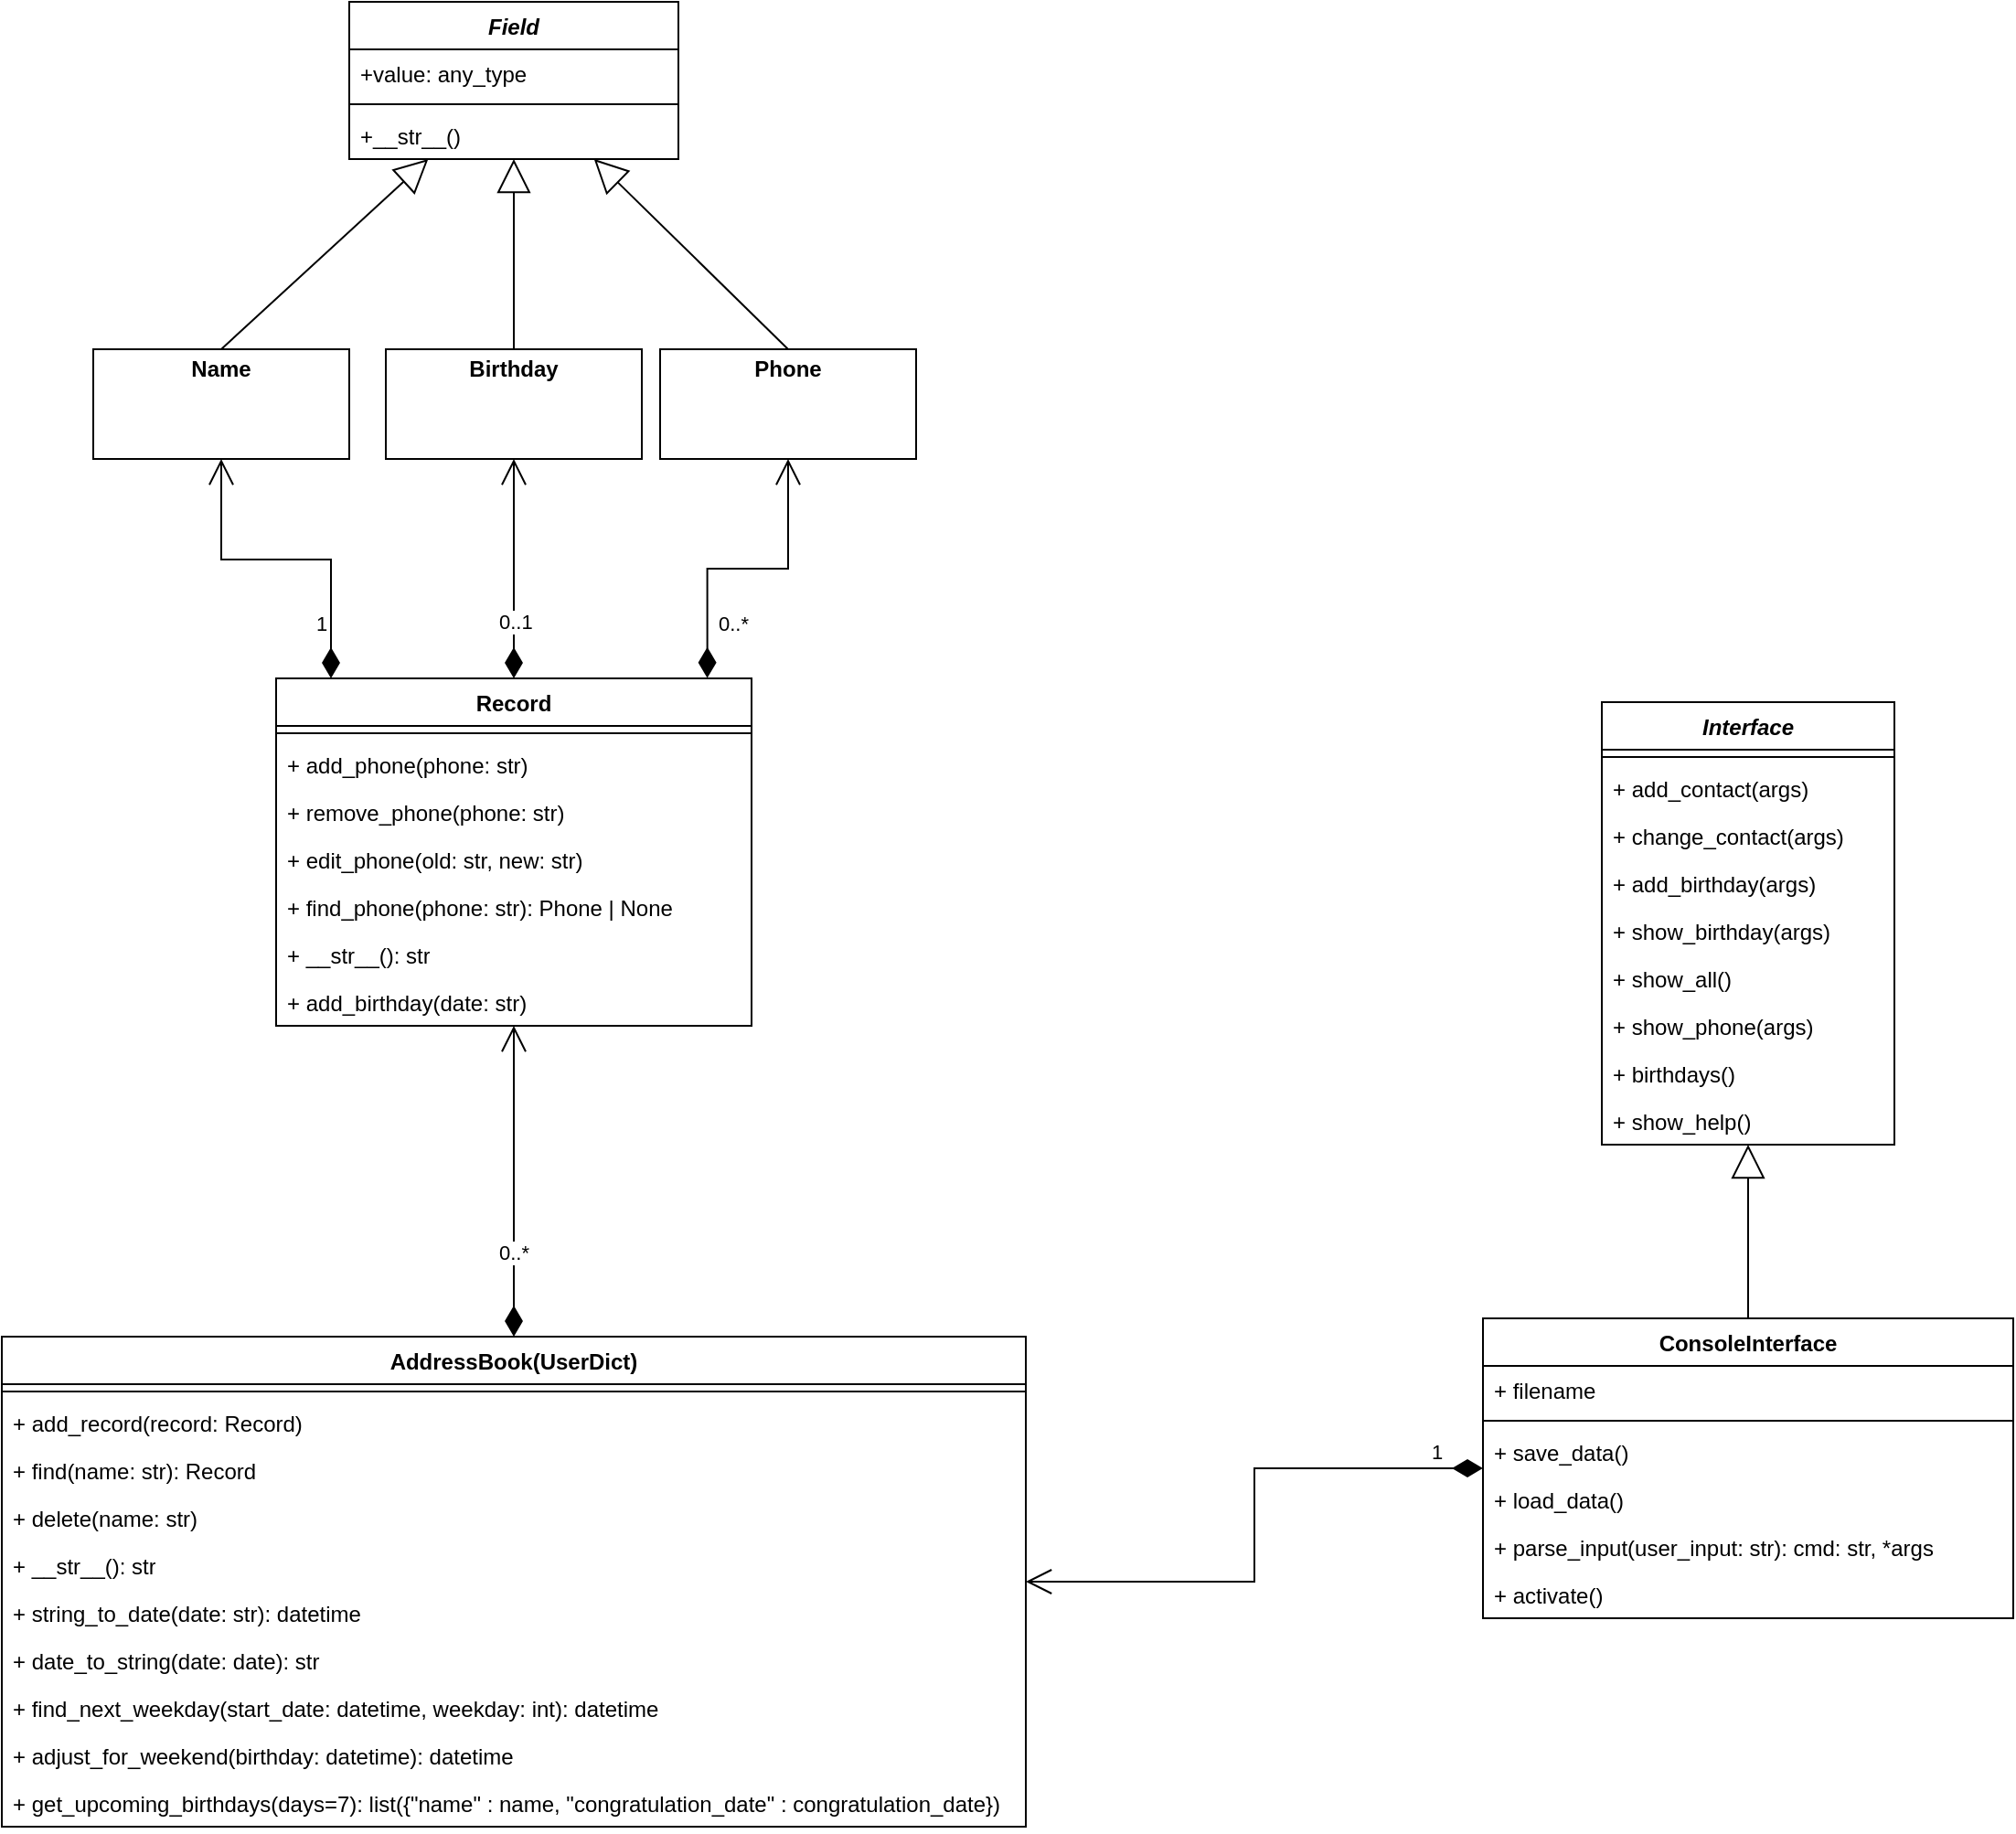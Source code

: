 <mxfile version="24.7.6">
  <diagram name="Страница — 1" id="fQcShqMrV9ANBVdJOfT9">
    <mxGraphModel dx="1222" dy="686" grid="1" gridSize="10" guides="1" tooltips="1" connect="1" arrows="1" fold="1" page="1" pageScale="1" pageWidth="827" pageHeight="1169" math="0" shadow="0">
      <root>
        <mxCell id="0" />
        <mxCell id="1" parent="0" />
        <mxCell id="alGDJu8gMkzg-6kXHpoS-2" value="&lt;i&gt;Field&lt;/i&gt;" style="swimlane;fontStyle=1;align=center;verticalAlign=top;childLayout=stackLayout;horizontal=1;startSize=26;horizontalStack=0;resizeParent=1;resizeParentMax=0;resizeLast=0;collapsible=1;marginBottom=0;whiteSpace=wrap;html=1;" vertex="1" parent="1">
          <mxGeometry x="350" width="180" height="86" as="geometry">
            <mxRectangle x="300" y="90" width="100" height="30" as="alternateBounds" />
          </mxGeometry>
        </mxCell>
        <mxCell id="alGDJu8gMkzg-6kXHpoS-3" value="+value: any_type" style="text;strokeColor=none;fillColor=none;align=left;verticalAlign=top;spacingLeft=4;spacingRight=4;overflow=hidden;rotatable=0;points=[[0,0.5],[1,0.5]];portConstraint=eastwest;whiteSpace=wrap;html=1;" vertex="1" parent="alGDJu8gMkzg-6kXHpoS-2">
          <mxGeometry y="26" width="180" height="26" as="geometry" />
        </mxCell>
        <mxCell id="alGDJu8gMkzg-6kXHpoS-4" value="" style="line;strokeWidth=1;fillColor=none;align=left;verticalAlign=middle;spacingTop=-1;spacingLeft=3;spacingRight=3;rotatable=0;labelPosition=right;points=[];portConstraint=eastwest;strokeColor=inherit;" vertex="1" parent="alGDJu8gMkzg-6kXHpoS-2">
          <mxGeometry y="52" width="180" height="8" as="geometry" />
        </mxCell>
        <mxCell id="alGDJu8gMkzg-6kXHpoS-5" value="+__str__()" style="text;strokeColor=none;fillColor=none;align=left;verticalAlign=top;spacingLeft=4;spacingRight=4;overflow=hidden;rotatable=0;points=[[0,0.5],[1,0.5]];portConstraint=eastwest;whiteSpace=wrap;html=1;" vertex="1" parent="alGDJu8gMkzg-6kXHpoS-2">
          <mxGeometry y="60" width="180" height="26" as="geometry" />
        </mxCell>
        <mxCell id="alGDJu8gMkzg-6kXHpoS-11" value="&lt;p style=&quot;margin:0px;margin-top:4px;text-align:center;&quot;&gt;&lt;b&gt;Name&lt;/b&gt;&lt;/p&gt;" style="verticalAlign=top;align=left;overflow=fill;html=1;whiteSpace=wrap;direction=west;" vertex="1" parent="1">
          <mxGeometry x="210" y="190" width="140" height="60" as="geometry" />
        </mxCell>
        <mxCell id="alGDJu8gMkzg-6kXHpoS-14" value="&lt;p style=&quot;margin:0px;margin-top:4px;text-align:center;&quot;&gt;&lt;b&gt;Birthday&lt;/b&gt;&lt;/p&gt;" style="verticalAlign=top;align=left;overflow=fill;html=1;whiteSpace=wrap;" vertex="1" parent="1">
          <mxGeometry x="370" y="190" width="140" height="60" as="geometry" />
        </mxCell>
        <mxCell id="alGDJu8gMkzg-6kXHpoS-20" value="" style="endArrow=block;endSize=16;endFill=0;html=1;rounded=0;exitX=0.5;exitY=0;exitDx=0;exitDy=0;" edge="1" parent="1" source="alGDJu8gMkzg-6kXHpoS-14" target="alGDJu8gMkzg-6kXHpoS-2">
          <mxGeometry width="160" relative="1" as="geometry">
            <mxPoint x="350" y="150" as="sourcePoint" />
            <mxPoint x="510" y="150" as="targetPoint" />
          </mxGeometry>
        </mxCell>
        <mxCell id="alGDJu8gMkzg-6kXHpoS-22" value="" style="endArrow=block;endSize=16;endFill=0;html=1;rounded=0;exitX=0.5;exitY=1;exitDx=0;exitDy=0;" edge="1" parent="1" source="alGDJu8gMkzg-6kXHpoS-11" target="alGDJu8gMkzg-6kXHpoS-2">
          <mxGeometry x="-0.004" y="-2" width="160" relative="1" as="geometry">
            <mxPoint x="170" y="130" as="sourcePoint" />
            <mxPoint x="330" y="130" as="targetPoint" />
            <mxPoint as="offset" />
          </mxGeometry>
        </mxCell>
        <mxCell id="alGDJu8gMkzg-6kXHpoS-24" value="&lt;p style=&quot;margin:0px;margin-top:4px;text-align:center;&quot;&gt;&lt;b&gt;Phone&lt;/b&gt;&lt;/p&gt;" style="verticalAlign=top;align=left;overflow=fill;html=1;whiteSpace=wrap;" vertex="1" parent="1">
          <mxGeometry x="520" y="190" width="140" height="60" as="geometry" />
        </mxCell>
        <mxCell id="alGDJu8gMkzg-6kXHpoS-25" value="" style="endArrow=block;endSize=16;endFill=0;html=1;rounded=0;exitX=0.5;exitY=0;exitDx=0;exitDy=0;" edge="1" parent="1" source="alGDJu8gMkzg-6kXHpoS-24" target="alGDJu8gMkzg-6kXHpoS-2">
          <mxGeometry width="160" relative="1" as="geometry">
            <mxPoint x="610" y="154" as="sourcePoint" />
            <mxPoint x="610" y="10" as="targetPoint" />
          </mxGeometry>
        </mxCell>
        <mxCell id="alGDJu8gMkzg-6kXHpoS-26" value="Record" style="swimlane;fontStyle=1;align=center;verticalAlign=top;childLayout=stackLayout;horizontal=1;startSize=26;horizontalStack=0;resizeParent=1;resizeParentMax=0;resizeLast=0;collapsible=1;marginBottom=0;whiteSpace=wrap;html=1;" vertex="1" parent="1">
          <mxGeometry x="310" y="370" width="260" height="190" as="geometry" />
        </mxCell>
        <mxCell id="alGDJu8gMkzg-6kXHpoS-28" value="" style="line;strokeWidth=1;fillColor=none;align=left;verticalAlign=middle;spacingTop=-1;spacingLeft=3;spacingRight=3;rotatable=0;labelPosition=right;points=[];portConstraint=eastwest;strokeColor=inherit;" vertex="1" parent="alGDJu8gMkzg-6kXHpoS-26">
          <mxGeometry y="26" width="260" height="8" as="geometry" />
        </mxCell>
        <mxCell id="alGDJu8gMkzg-6kXHpoS-32" value="+ add_phone(phone: str)" style="text;strokeColor=none;fillColor=none;align=left;verticalAlign=top;spacingLeft=4;spacingRight=4;overflow=hidden;rotatable=0;points=[[0,0.5],[1,0.5]];portConstraint=eastwest;whiteSpace=wrap;html=1;" vertex="1" parent="alGDJu8gMkzg-6kXHpoS-26">
          <mxGeometry y="34" width="260" height="26" as="geometry" />
        </mxCell>
        <mxCell id="alGDJu8gMkzg-6kXHpoS-33" value="+ remove_phone(phone: str)" style="text;strokeColor=none;fillColor=none;align=left;verticalAlign=top;spacingLeft=4;spacingRight=4;overflow=hidden;rotatable=0;points=[[0,0.5],[1,0.5]];portConstraint=eastwest;whiteSpace=wrap;html=1;" vertex="1" parent="alGDJu8gMkzg-6kXHpoS-26">
          <mxGeometry y="60" width="260" height="26" as="geometry" />
        </mxCell>
        <mxCell id="alGDJu8gMkzg-6kXHpoS-36" value="+ edit_phone(old: str, new: str)" style="text;strokeColor=none;fillColor=none;align=left;verticalAlign=top;spacingLeft=4;spacingRight=4;overflow=hidden;rotatable=0;points=[[0,0.5],[1,0.5]];portConstraint=eastwest;whiteSpace=wrap;html=1;" vertex="1" parent="alGDJu8gMkzg-6kXHpoS-26">
          <mxGeometry y="86" width="260" height="26" as="geometry" />
        </mxCell>
        <mxCell id="alGDJu8gMkzg-6kXHpoS-34" value="+ find_phone(phone: str): Phone | None" style="text;strokeColor=none;fillColor=none;align=left;verticalAlign=top;spacingLeft=4;spacingRight=4;overflow=hidden;rotatable=0;points=[[0,0.5],[1,0.5]];portConstraint=eastwest;whiteSpace=wrap;html=1;" vertex="1" parent="alGDJu8gMkzg-6kXHpoS-26">
          <mxGeometry y="112" width="260" height="26" as="geometry" />
        </mxCell>
        <mxCell id="alGDJu8gMkzg-6kXHpoS-35" value="+ __str__(): str" style="text;strokeColor=none;fillColor=none;align=left;verticalAlign=top;spacingLeft=4;spacingRight=4;overflow=hidden;rotatable=0;points=[[0,0.5],[1,0.5]];portConstraint=eastwest;whiteSpace=wrap;html=1;" vertex="1" parent="alGDJu8gMkzg-6kXHpoS-26">
          <mxGeometry y="138" width="260" height="26" as="geometry" />
        </mxCell>
        <mxCell id="alGDJu8gMkzg-6kXHpoS-29" value="+ add_birthday(date: str)&amp;nbsp;" style="text;strokeColor=none;fillColor=none;align=left;verticalAlign=top;spacingLeft=4;spacingRight=4;overflow=hidden;rotatable=0;points=[[0,0.5],[1,0.5]];portConstraint=eastwest;whiteSpace=wrap;html=1;" vertex="1" parent="alGDJu8gMkzg-6kXHpoS-26">
          <mxGeometry y="164" width="260" height="26" as="geometry" />
        </mxCell>
        <mxCell id="alGDJu8gMkzg-6kXHpoS-40" value="1" style="endArrow=open;html=1;endSize=12;startArrow=diamondThin;startSize=14;startFill=1;edgeStyle=orthogonalEdgeStyle;align=left;verticalAlign=bottom;rounded=0;" edge="1" parent="1" source="alGDJu8gMkzg-6kXHpoS-26" target="alGDJu8gMkzg-6kXHpoS-11">
          <mxGeometry x="-0.765" y="10" relative="1" as="geometry">
            <mxPoint x="130" y="430" as="sourcePoint" />
            <mxPoint x="210" y="320" as="targetPoint" />
            <Array as="points">
              <mxPoint x="340" y="305" />
              <mxPoint x="280" y="305" />
            </Array>
            <mxPoint as="offset" />
          </mxGeometry>
        </mxCell>
        <mxCell id="alGDJu8gMkzg-6kXHpoS-41" value="0..1" style="endArrow=open;html=1;endSize=12;startArrow=diamondThin;startSize=14;startFill=1;edgeStyle=orthogonalEdgeStyle;align=left;verticalAlign=bottom;rounded=0;exitX=0.5;exitY=0;exitDx=0;exitDy=0;" edge="1" parent="1" source="alGDJu8gMkzg-6kXHpoS-26" target="alGDJu8gMkzg-6kXHpoS-14">
          <mxGeometry x="-0.636" y="10" relative="1" as="geometry">
            <mxPoint x="420.07" y="340" as="sourcePoint" />
            <mxPoint x="429.95" y="230" as="targetPoint" />
            <Array as="points" />
            <mxPoint as="offset" />
          </mxGeometry>
        </mxCell>
        <mxCell id="alGDJu8gMkzg-6kXHpoS-42" value="0..*" style="endArrow=open;html=1;endSize=12;startArrow=diamondThin;startSize=14;startFill=1;edgeStyle=orthogonalEdgeStyle;align=left;verticalAlign=bottom;rounded=0;exitX=0.907;exitY=-0.001;exitDx=0;exitDy=0;exitPerimeter=0;" edge="1" parent="1" source="alGDJu8gMkzg-6kXHpoS-26" target="alGDJu8gMkzg-6kXHpoS-24">
          <mxGeometry x="-0.744" y="-4" relative="1" as="geometry">
            <mxPoint x="540" y="300" as="sourcePoint" />
            <mxPoint x="700" y="300" as="targetPoint" />
            <mxPoint as="offset" />
          </mxGeometry>
        </mxCell>
        <mxCell id="alGDJu8gMkzg-6kXHpoS-47" value="AddressBook(UserDict)" style="swimlane;fontStyle=1;align=center;verticalAlign=top;childLayout=stackLayout;horizontal=1;startSize=26;horizontalStack=0;resizeParent=1;resizeParentMax=0;resizeLast=0;collapsible=1;marginBottom=0;whiteSpace=wrap;html=1;" vertex="1" parent="1">
          <mxGeometry x="160" y="730" width="560" height="268" as="geometry" />
        </mxCell>
        <mxCell id="alGDJu8gMkzg-6kXHpoS-49" value="" style="line;strokeWidth=1;fillColor=none;align=left;verticalAlign=middle;spacingTop=-1;spacingLeft=3;spacingRight=3;rotatable=0;labelPosition=right;points=[];portConstraint=eastwest;strokeColor=inherit;" vertex="1" parent="alGDJu8gMkzg-6kXHpoS-47">
          <mxGeometry y="26" width="560" height="8" as="geometry" />
        </mxCell>
        <mxCell id="alGDJu8gMkzg-6kXHpoS-51" value="+ add_record(record: Record)" style="text;strokeColor=none;fillColor=none;align=left;verticalAlign=top;spacingLeft=4;spacingRight=4;overflow=hidden;rotatable=0;points=[[0,0.5],[1,0.5]];portConstraint=eastwest;whiteSpace=wrap;html=1;" vertex="1" parent="alGDJu8gMkzg-6kXHpoS-47">
          <mxGeometry y="34" width="560" height="26" as="geometry" />
        </mxCell>
        <mxCell id="alGDJu8gMkzg-6kXHpoS-52" value="+ find(name: str): Record" style="text;strokeColor=none;fillColor=none;align=left;verticalAlign=top;spacingLeft=4;spacingRight=4;overflow=hidden;rotatable=0;points=[[0,0.5],[1,0.5]];portConstraint=eastwest;whiteSpace=wrap;html=1;" vertex="1" parent="alGDJu8gMkzg-6kXHpoS-47">
          <mxGeometry y="60" width="560" height="26" as="geometry" />
        </mxCell>
        <mxCell id="alGDJu8gMkzg-6kXHpoS-56" value="+ delete(name: str)" style="text;strokeColor=none;fillColor=none;align=left;verticalAlign=top;spacingLeft=4;spacingRight=4;overflow=hidden;rotatable=0;points=[[0,0.5],[1,0.5]];portConstraint=eastwest;whiteSpace=wrap;html=1;" vertex="1" parent="alGDJu8gMkzg-6kXHpoS-47">
          <mxGeometry y="86" width="560" height="26" as="geometry" />
        </mxCell>
        <mxCell id="alGDJu8gMkzg-6kXHpoS-55" value="+ __str__(): str" style="text;strokeColor=none;fillColor=none;align=left;verticalAlign=top;spacingLeft=4;spacingRight=4;overflow=hidden;rotatable=0;points=[[0,0.5],[1,0.5]];portConstraint=eastwest;whiteSpace=wrap;html=1;" vertex="1" parent="alGDJu8gMkzg-6kXHpoS-47">
          <mxGeometry y="112" width="560" height="26" as="geometry" />
        </mxCell>
        <mxCell id="alGDJu8gMkzg-6kXHpoS-58" value="+ string_to_date(date: str): datetime" style="text;strokeColor=none;fillColor=none;align=left;verticalAlign=top;spacingLeft=4;spacingRight=4;overflow=hidden;rotatable=0;points=[[0,0.5],[1,0.5]];portConstraint=eastwest;whiteSpace=wrap;html=1;" vertex="1" parent="alGDJu8gMkzg-6kXHpoS-47">
          <mxGeometry y="138" width="560" height="26" as="geometry" />
        </mxCell>
        <mxCell id="alGDJu8gMkzg-6kXHpoS-57" value="+ date_to_string(date: date): str" style="text;strokeColor=none;fillColor=none;align=left;verticalAlign=top;spacingLeft=4;spacingRight=4;overflow=hidden;rotatable=0;points=[[0,0.5],[1,0.5]];portConstraint=eastwest;whiteSpace=wrap;html=1;" vertex="1" parent="alGDJu8gMkzg-6kXHpoS-47">
          <mxGeometry y="164" width="560" height="26" as="geometry" />
        </mxCell>
        <mxCell id="alGDJu8gMkzg-6kXHpoS-53" value="+ find_next_weekday(start_date: datetime, weekday: int): datetime&amp;nbsp;" style="text;strokeColor=none;fillColor=none;align=left;verticalAlign=top;spacingLeft=4;spacingRight=4;overflow=hidden;rotatable=0;points=[[0,0.5],[1,0.5]];portConstraint=eastwest;whiteSpace=wrap;html=1;" vertex="1" parent="alGDJu8gMkzg-6kXHpoS-47">
          <mxGeometry y="190" width="560" height="26" as="geometry" />
        </mxCell>
        <mxCell id="alGDJu8gMkzg-6kXHpoS-54" value="+ adjust_for_weekend(birthday: datetime): datetime" style="text;strokeColor=none;fillColor=none;align=left;verticalAlign=top;spacingLeft=4;spacingRight=4;overflow=hidden;rotatable=0;points=[[0,0.5],[1,0.5]];portConstraint=eastwest;whiteSpace=wrap;html=1;" vertex="1" parent="alGDJu8gMkzg-6kXHpoS-47">
          <mxGeometry y="216" width="560" height="26" as="geometry" />
        </mxCell>
        <mxCell id="alGDJu8gMkzg-6kXHpoS-50" value="+ get_upcoming_birthdays(days=7): list({&quot;name&quot; : name, &quot;congratulation_date&quot; : congratulation_date})" style="text;strokeColor=none;fillColor=none;align=left;verticalAlign=top;spacingLeft=4;spacingRight=4;overflow=hidden;rotatable=0;points=[[0,0.5],[1,0.5]];portConstraint=eastwest;whiteSpace=wrap;html=1;" vertex="1" parent="alGDJu8gMkzg-6kXHpoS-47">
          <mxGeometry y="242" width="560" height="26" as="geometry" />
        </mxCell>
        <mxCell id="alGDJu8gMkzg-6kXHpoS-59" value="0..*" style="endArrow=open;html=1;endSize=12;startArrow=diamondThin;startSize=14;startFill=1;edgeStyle=orthogonalEdgeStyle;align=left;verticalAlign=bottom;rounded=0;" edge="1" parent="1" source="alGDJu8gMkzg-6kXHpoS-47" target="alGDJu8gMkzg-6kXHpoS-26">
          <mxGeometry x="-0.565" y="10" relative="1" as="geometry">
            <mxPoint x="200" y="680" as="sourcePoint" />
            <mxPoint x="360" y="680" as="targetPoint" />
            <mxPoint as="offset" />
          </mxGeometry>
        </mxCell>
        <mxCell id="alGDJu8gMkzg-6kXHpoS-60" value="&lt;i&gt;Interface&lt;/i&gt;" style="swimlane;fontStyle=1;align=center;verticalAlign=top;childLayout=stackLayout;horizontal=1;startSize=26;horizontalStack=0;resizeParent=1;resizeParentMax=0;resizeLast=0;collapsible=1;marginBottom=0;whiteSpace=wrap;html=1;" vertex="1" parent="1">
          <mxGeometry x="1035" y="383" width="160" height="242" as="geometry" />
        </mxCell>
        <mxCell id="alGDJu8gMkzg-6kXHpoS-62" value="" style="line;strokeWidth=1;fillColor=none;align=left;verticalAlign=middle;spacingTop=-1;spacingLeft=3;spacingRight=3;rotatable=0;labelPosition=right;points=[];portConstraint=eastwest;strokeColor=inherit;" vertex="1" parent="alGDJu8gMkzg-6kXHpoS-60">
          <mxGeometry y="26" width="160" height="8" as="geometry" />
        </mxCell>
        <mxCell id="alGDJu8gMkzg-6kXHpoS-63" value="+ add_contact(args)" style="text;strokeColor=none;fillColor=none;align=left;verticalAlign=top;spacingLeft=4;spacingRight=4;overflow=hidden;rotatable=0;points=[[0,0.5],[1,0.5]];portConstraint=eastwest;whiteSpace=wrap;html=1;" vertex="1" parent="alGDJu8gMkzg-6kXHpoS-60">
          <mxGeometry y="34" width="160" height="26" as="geometry" />
        </mxCell>
        <mxCell id="alGDJu8gMkzg-6kXHpoS-64" value="+ change_contact(args)" style="text;strokeColor=none;fillColor=none;align=left;verticalAlign=top;spacingLeft=4;spacingRight=4;overflow=hidden;rotatable=0;points=[[0,0.5],[1,0.5]];portConstraint=eastwest;whiteSpace=wrap;html=1;" vertex="1" parent="alGDJu8gMkzg-6kXHpoS-60">
          <mxGeometry y="60" width="160" height="26" as="geometry" />
        </mxCell>
        <mxCell id="alGDJu8gMkzg-6kXHpoS-66" value="+ add_birthday(args)" style="text;strokeColor=none;fillColor=none;align=left;verticalAlign=top;spacingLeft=4;spacingRight=4;overflow=hidden;rotatable=0;points=[[0,0.5],[1,0.5]];portConstraint=eastwest;whiteSpace=wrap;html=1;" vertex="1" parent="alGDJu8gMkzg-6kXHpoS-60">
          <mxGeometry y="86" width="160" height="26" as="geometry" />
        </mxCell>
        <mxCell id="alGDJu8gMkzg-6kXHpoS-67" value="+ show_birthday(args)" style="text;strokeColor=none;fillColor=none;align=left;verticalAlign=top;spacingLeft=4;spacingRight=4;overflow=hidden;rotatable=0;points=[[0,0.5],[1,0.5]];portConstraint=eastwest;whiteSpace=wrap;html=1;" vertex="1" parent="alGDJu8gMkzg-6kXHpoS-60">
          <mxGeometry y="112" width="160" height="26" as="geometry" />
        </mxCell>
        <mxCell id="alGDJu8gMkzg-6kXHpoS-65" value="+ show_all()" style="text;strokeColor=none;fillColor=none;align=left;verticalAlign=top;spacingLeft=4;spacingRight=4;overflow=hidden;rotatable=0;points=[[0,0.5],[1,0.5]];portConstraint=eastwest;whiteSpace=wrap;html=1;" vertex="1" parent="alGDJu8gMkzg-6kXHpoS-60">
          <mxGeometry y="138" width="160" height="26" as="geometry" />
        </mxCell>
        <mxCell id="alGDJu8gMkzg-6kXHpoS-69" value="+ show_phone(args)" style="text;strokeColor=none;fillColor=none;align=left;verticalAlign=top;spacingLeft=4;spacingRight=4;overflow=hidden;rotatable=0;points=[[0,0.5],[1,0.5]];portConstraint=eastwest;whiteSpace=wrap;html=1;" vertex="1" parent="alGDJu8gMkzg-6kXHpoS-60">
          <mxGeometry y="164" width="160" height="26" as="geometry" />
        </mxCell>
        <mxCell id="alGDJu8gMkzg-6kXHpoS-71" value="+ birthdays()" style="text;strokeColor=none;fillColor=none;align=left;verticalAlign=top;spacingLeft=4;spacingRight=4;overflow=hidden;rotatable=0;points=[[0,0.5],[1,0.5]];portConstraint=eastwest;whiteSpace=wrap;html=1;" vertex="1" parent="alGDJu8gMkzg-6kXHpoS-60">
          <mxGeometry y="190" width="160" height="26" as="geometry" />
        </mxCell>
        <mxCell id="alGDJu8gMkzg-6kXHpoS-70" value="+ show_help()" style="text;strokeColor=none;fillColor=none;align=left;verticalAlign=top;spacingLeft=4;spacingRight=4;overflow=hidden;rotatable=0;points=[[0,0.5],[1,0.5]];portConstraint=eastwest;whiteSpace=wrap;html=1;" vertex="1" parent="alGDJu8gMkzg-6kXHpoS-60">
          <mxGeometry y="216" width="160" height="26" as="geometry" />
        </mxCell>
        <mxCell id="alGDJu8gMkzg-6kXHpoS-72" value="ConsoleInterface" style="swimlane;fontStyle=1;align=center;verticalAlign=top;childLayout=stackLayout;horizontal=1;startSize=26;horizontalStack=0;resizeParent=1;resizeParentMax=0;resizeLast=0;collapsible=1;marginBottom=0;whiteSpace=wrap;html=1;" vertex="1" parent="1">
          <mxGeometry x="970" y="720" width="290" height="164" as="geometry" />
        </mxCell>
        <mxCell id="alGDJu8gMkzg-6kXHpoS-73" value="+ filename" style="text;strokeColor=none;fillColor=none;align=left;verticalAlign=top;spacingLeft=4;spacingRight=4;overflow=hidden;rotatable=0;points=[[0,0.5],[1,0.5]];portConstraint=eastwest;whiteSpace=wrap;html=1;" vertex="1" parent="alGDJu8gMkzg-6kXHpoS-72">
          <mxGeometry y="26" width="290" height="26" as="geometry" />
        </mxCell>
        <mxCell id="alGDJu8gMkzg-6kXHpoS-74" value="" style="line;strokeWidth=1;fillColor=none;align=left;verticalAlign=middle;spacingTop=-1;spacingLeft=3;spacingRight=3;rotatable=0;labelPosition=right;points=[];portConstraint=eastwest;strokeColor=inherit;" vertex="1" parent="alGDJu8gMkzg-6kXHpoS-72">
          <mxGeometry y="52" width="290" height="8" as="geometry" />
        </mxCell>
        <mxCell id="alGDJu8gMkzg-6kXHpoS-75" value="+ save_data()" style="text;strokeColor=none;fillColor=none;align=left;verticalAlign=top;spacingLeft=4;spacingRight=4;overflow=hidden;rotatable=0;points=[[0,0.5],[1,0.5]];portConstraint=eastwest;whiteSpace=wrap;html=1;" vertex="1" parent="alGDJu8gMkzg-6kXHpoS-72">
          <mxGeometry y="60" width="290" height="26" as="geometry" />
        </mxCell>
        <mxCell id="alGDJu8gMkzg-6kXHpoS-78" value="+ load_data()" style="text;strokeColor=none;fillColor=none;align=left;verticalAlign=top;spacingLeft=4;spacingRight=4;overflow=hidden;rotatable=0;points=[[0,0.5],[1,0.5]];portConstraint=eastwest;whiteSpace=wrap;html=1;" vertex="1" parent="alGDJu8gMkzg-6kXHpoS-72">
          <mxGeometry y="86" width="290" height="26" as="geometry" />
        </mxCell>
        <mxCell id="alGDJu8gMkzg-6kXHpoS-77" value="+ parse_input(user_input: str): cmd: str, *args" style="text;strokeColor=none;fillColor=none;align=left;verticalAlign=top;spacingLeft=4;spacingRight=4;overflow=hidden;rotatable=0;points=[[0,0.5],[1,0.5]];portConstraint=eastwest;whiteSpace=wrap;html=1;" vertex="1" parent="alGDJu8gMkzg-6kXHpoS-72">
          <mxGeometry y="112" width="290" height="26" as="geometry" />
        </mxCell>
        <mxCell id="alGDJu8gMkzg-6kXHpoS-79" value="+ activate()" style="text;strokeColor=none;fillColor=none;align=left;verticalAlign=top;spacingLeft=4;spacingRight=4;overflow=hidden;rotatable=0;points=[[0,0.5],[1,0.5]];portConstraint=eastwest;whiteSpace=wrap;html=1;" vertex="1" parent="alGDJu8gMkzg-6kXHpoS-72">
          <mxGeometry y="138" width="290" height="26" as="geometry" />
        </mxCell>
        <mxCell id="alGDJu8gMkzg-6kXHpoS-80" value="" style="endArrow=block;endSize=16;endFill=0;html=1;rounded=0;" edge="1" parent="1" source="alGDJu8gMkzg-6kXHpoS-72" target="alGDJu8gMkzg-6kXHpoS-60">
          <mxGeometry width="160" relative="1" as="geometry">
            <mxPoint x="860" y="260" as="sourcePoint" />
            <mxPoint x="1020" y="260" as="targetPoint" />
          </mxGeometry>
        </mxCell>
        <mxCell id="alGDJu8gMkzg-6kXHpoS-82" value="1" style="endArrow=open;html=1;endSize=12;startArrow=diamondThin;startSize=14;startFill=1;edgeStyle=orthogonalEdgeStyle;align=left;verticalAlign=bottom;rounded=0;" edge="1" parent="1" source="alGDJu8gMkzg-6kXHpoS-72" target="alGDJu8gMkzg-6kXHpoS-47">
          <mxGeometry x="-0.808" relative="1" as="geometry">
            <mxPoint x="780" y="780" as="sourcePoint" />
            <mxPoint x="940" y="780" as="targetPoint" />
            <mxPoint as="offset" />
          </mxGeometry>
        </mxCell>
      </root>
    </mxGraphModel>
  </diagram>
</mxfile>
